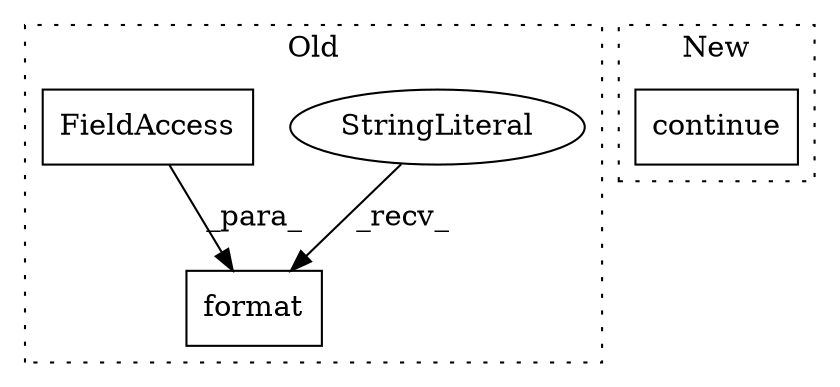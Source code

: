 digraph G {
subgraph cluster0 {
1 [label="format" a="32" s="16494,16510" l="7,1" shape="box"];
3 [label="StringLiteral" a="45" s="16477" l="16" shape="ellipse"];
4 [label="FieldAccess" a="22" s="16507" l="3" shape="box"];
label = "Old";
style="dotted";
}
subgraph cluster1 {
2 [label="continue" a="18" s="16859" l="9" shape="box"];
label = "New";
style="dotted";
}
3 -> 1 [label="_recv_"];
4 -> 1 [label="_para_"];
}